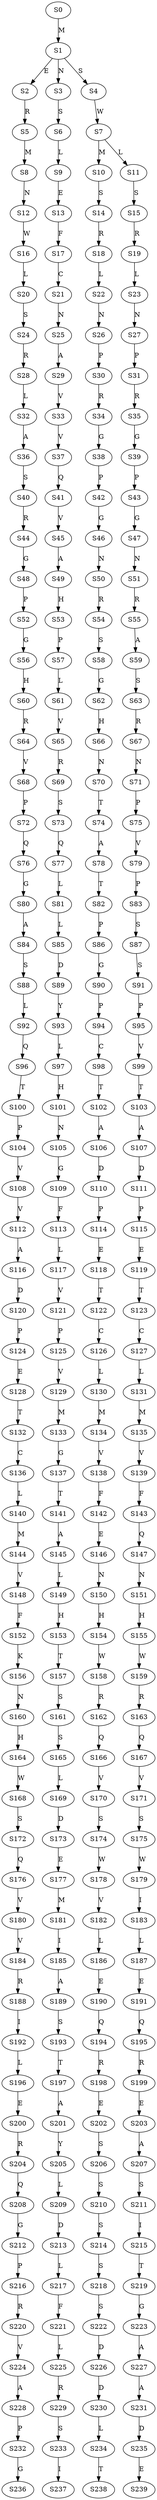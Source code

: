 strict digraph  {
	S0 -> S1 [ label = M ];
	S1 -> S2 [ label = E ];
	S1 -> S3 [ label = N ];
	S1 -> S4 [ label = S ];
	S2 -> S5 [ label = R ];
	S3 -> S6 [ label = S ];
	S4 -> S7 [ label = W ];
	S5 -> S8 [ label = M ];
	S6 -> S9 [ label = L ];
	S7 -> S10 [ label = M ];
	S7 -> S11 [ label = L ];
	S8 -> S12 [ label = N ];
	S9 -> S13 [ label = E ];
	S10 -> S14 [ label = S ];
	S11 -> S15 [ label = S ];
	S12 -> S16 [ label = W ];
	S13 -> S17 [ label = F ];
	S14 -> S18 [ label = R ];
	S15 -> S19 [ label = R ];
	S16 -> S20 [ label = L ];
	S17 -> S21 [ label = C ];
	S18 -> S22 [ label = L ];
	S19 -> S23 [ label = L ];
	S20 -> S24 [ label = S ];
	S21 -> S25 [ label = N ];
	S22 -> S26 [ label = N ];
	S23 -> S27 [ label = N ];
	S24 -> S28 [ label = R ];
	S25 -> S29 [ label = A ];
	S26 -> S30 [ label = P ];
	S27 -> S31 [ label = P ];
	S28 -> S32 [ label = L ];
	S29 -> S33 [ label = V ];
	S30 -> S34 [ label = R ];
	S31 -> S35 [ label = R ];
	S32 -> S36 [ label = A ];
	S33 -> S37 [ label = V ];
	S34 -> S38 [ label = G ];
	S35 -> S39 [ label = G ];
	S36 -> S40 [ label = S ];
	S37 -> S41 [ label = Q ];
	S38 -> S42 [ label = P ];
	S39 -> S43 [ label = P ];
	S40 -> S44 [ label = R ];
	S41 -> S45 [ label = V ];
	S42 -> S46 [ label = G ];
	S43 -> S47 [ label = G ];
	S44 -> S48 [ label = G ];
	S45 -> S49 [ label = A ];
	S46 -> S50 [ label = N ];
	S47 -> S51 [ label = N ];
	S48 -> S52 [ label = P ];
	S49 -> S53 [ label = H ];
	S50 -> S54 [ label = R ];
	S51 -> S55 [ label = R ];
	S52 -> S56 [ label = G ];
	S53 -> S57 [ label = P ];
	S54 -> S58 [ label = S ];
	S55 -> S59 [ label = A ];
	S56 -> S60 [ label = H ];
	S57 -> S61 [ label = L ];
	S58 -> S62 [ label = G ];
	S59 -> S63 [ label = S ];
	S60 -> S64 [ label = R ];
	S61 -> S65 [ label = V ];
	S62 -> S66 [ label = H ];
	S63 -> S67 [ label = R ];
	S64 -> S68 [ label = V ];
	S65 -> S69 [ label = R ];
	S66 -> S70 [ label = N ];
	S67 -> S71 [ label = N ];
	S68 -> S72 [ label = P ];
	S69 -> S73 [ label = S ];
	S70 -> S74 [ label = T ];
	S71 -> S75 [ label = P ];
	S72 -> S76 [ label = Q ];
	S73 -> S77 [ label = Q ];
	S74 -> S78 [ label = A ];
	S75 -> S79 [ label = V ];
	S76 -> S80 [ label = G ];
	S77 -> S81 [ label = L ];
	S78 -> S82 [ label = T ];
	S79 -> S83 [ label = P ];
	S80 -> S84 [ label = A ];
	S81 -> S85 [ label = L ];
	S82 -> S86 [ label = P ];
	S83 -> S87 [ label = S ];
	S84 -> S88 [ label = S ];
	S85 -> S89 [ label = D ];
	S86 -> S90 [ label = G ];
	S87 -> S91 [ label = S ];
	S88 -> S92 [ label = L ];
	S89 -> S93 [ label = Y ];
	S90 -> S94 [ label = P ];
	S91 -> S95 [ label = P ];
	S92 -> S96 [ label = Q ];
	S93 -> S97 [ label = L ];
	S94 -> S98 [ label = C ];
	S95 -> S99 [ label = V ];
	S96 -> S100 [ label = T ];
	S97 -> S101 [ label = H ];
	S98 -> S102 [ label = T ];
	S99 -> S103 [ label = T ];
	S100 -> S104 [ label = P ];
	S101 -> S105 [ label = N ];
	S102 -> S106 [ label = A ];
	S103 -> S107 [ label = A ];
	S104 -> S108 [ label = V ];
	S105 -> S109 [ label = G ];
	S106 -> S110 [ label = D ];
	S107 -> S111 [ label = D ];
	S108 -> S112 [ label = V ];
	S109 -> S113 [ label = F ];
	S110 -> S114 [ label = P ];
	S111 -> S115 [ label = P ];
	S112 -> S116 [ label = A ];
	S113 -> S117 [ label = L ];
	S114 -> S118 [ label = E ];
	S115 -> S119 [ label = E ];
	S116 -> S120 [ label = D ];
	S117 -> S121 [ label = V ];
	S118 -> S122 [ label = T ];
	S119 -> S123 [ label = T ];
	S120 -> S124 [ label = P ];
	S121 -> S125 [ label = P ];
	S122 -> S126 [ label = C ];
	S123 -> S127 [ label = C ];
	S124 -> S128 [ label = E ];
	S125 -> S129 [ label = V ];
	S126 -> S130 [ label = L ];
	S127 -> S131 [ label = L ];
	S128 -> S132 [ label = T ];
	S129 -> S133 [ label = M ];
	S130 -> S134 [ label = M ];
	S131 -> S135 [ label = M ];
	S132 -> S136 [ label = C ];
	S133 -> S137 [ label = G ];
	S134 -> S138 [ label = V ];
	S135 -> S139 [ label = V ];
	S136 -> S140 [ label = L ];
	S137 -> S141 [ label = T ];
	S138 -> S142 [ label = F ];
	S139 -> S143 [ label = F ];
	S140 -> S144 [ label = M ];
	S141 -> S145 [ label = A ];
	S142 -> S146 [ label = E ];
	S143 -> S147 [ label = Q ];
	S144 -> S148 [ label = V ];
	S145 -> S149 [ label = L ];
	S146 -> S150 [ label = N ];
	S147 -> S151 [ label = N ];
	S148 -> S152 [ label = F ];
	S149 -> S153 [ label = H ];
	S150 -> S154 [ label = H ];
	S151 -> S155 [ label = H ];
	S152 -> S156 [ label = K ];
	S153 -> S157 [ label = T ];
	S154 -> S158 [ label = W ];
	S155 -> S159 [ label = W ];
	S156 -> S160 [ label = N ];
	S157 -> S161 [ label = S ];
	S158 -> S162 [ label = R ];
	S159 -> S163 [ label = R ];
	S160 -> S164 [ label = H ];
	S161 -> S165 [ label = S ];
	S162 -> S166 [ label = Q ];
	S163 -> S167 [ label = Q ];
	S164 -> S168 [ label = W ];
	S165 -> S169 [ label = L ];
	S166 -> S170 [ label = V ];
	S167 -> S171 [ label = V ];
	S168 -> S172 [ label = S ];
	S169 -> S173 [ label = D ];
	S170 -> S174 [ label = S ];
	S171 -> S175 [ label = S ];
	S172 -> S176 [ label = Q ];
	S173 -> S177 [ label = E ];
	S174 -> S178 [ label = W ];
	S175 -> S179 [ label = W ];
	S176 -> S180 [ label = V ];
	S177 -> S181 [ label = M ];
	S178 -> S182 [ label = V ];
	S179 -> S183 [ label = I ];
	S180 -> S184 [ label = V ];
	S181 -> S185 [ label = I ];
	S182 -> S186 [ label = L ];
	S183 -> S187 [ label = L ];
	S184 -> S188 [ label = R ];
	S185 -> S189 [ label = A ];
	S186 -> S190 [ label = E ];
	S187 -> S191 [ label = E ];
	S188 -> S192 [ label = I ];
	S189 -> S193 [ label = S ];
	S190 -> S194 [ label = Q ];
	S191 -> S195 [ label = Q ];
	S192 -> S196 [ label = L ];
	S193 -> S197 [ label = T ];
	S194 -> S198 [ label = R ];
	S195 -> S199 [ label = R ];
	S196 -> S200 [ label = E ];
	S197 -> S201 [ label = A ];
	S198 -> S202 [ label = E ];
	S199 -> S203 [ label = E ];
	S200 -> S204 [ label = R ];
	S201 -> S205 [ label = Y ];
	S202 -> S206 [ label = S ];
	S203 -> S207 [ label = A ];
	S204 -> S208 [ label = Q ];
	S205 -> S209 [ label = L ];
	S206 -> S210 [ label = S ];
	S207 -> S211 [ label = S ];
	S208 -> S212 [ label = G ];
	S209 -> S213 [ label = D ];
	S210 -> S214 [ label = S ];
	S211 -> S215 [ label = I ];
	S212 -> S216 [ label = P ];
	S213 -> S217 [ label = L ];
	S214 -> S218 [ label = S ];
	S215 -> S219 [ label = T ];
	S216 -> S220 [ label = R ];
	S217 -> S221 [ label = F ];
	S218 -> S222 [ label = S ];
	S219 -> S223 [ label = G ];
	S220 -> S224 [ label = V ];
	S221 -> S225 [ label = L ];
	S222 -> S226 [ label = D ];
	S223 -> S227 [ label = A ];
	S224 -> S228 [ label = A ];
	S225 -> S229 [ label = R ];
	S226 -> S230 [ label = D ];
	S227 -> S231 [ label = A ];
	S228 -> S232 [ label = P ];
	S229 -> S233 [ label = S ];
	S230 -> S234 [ label = L ];
	S231 -> S235 [ label = D ];
	S232 -> S236 [ label = G ];
	S233 -> S237 [ label = I ];
	S234 -> S238 [ label = T ];
	S235 -> S239 [ label = E ];
}
